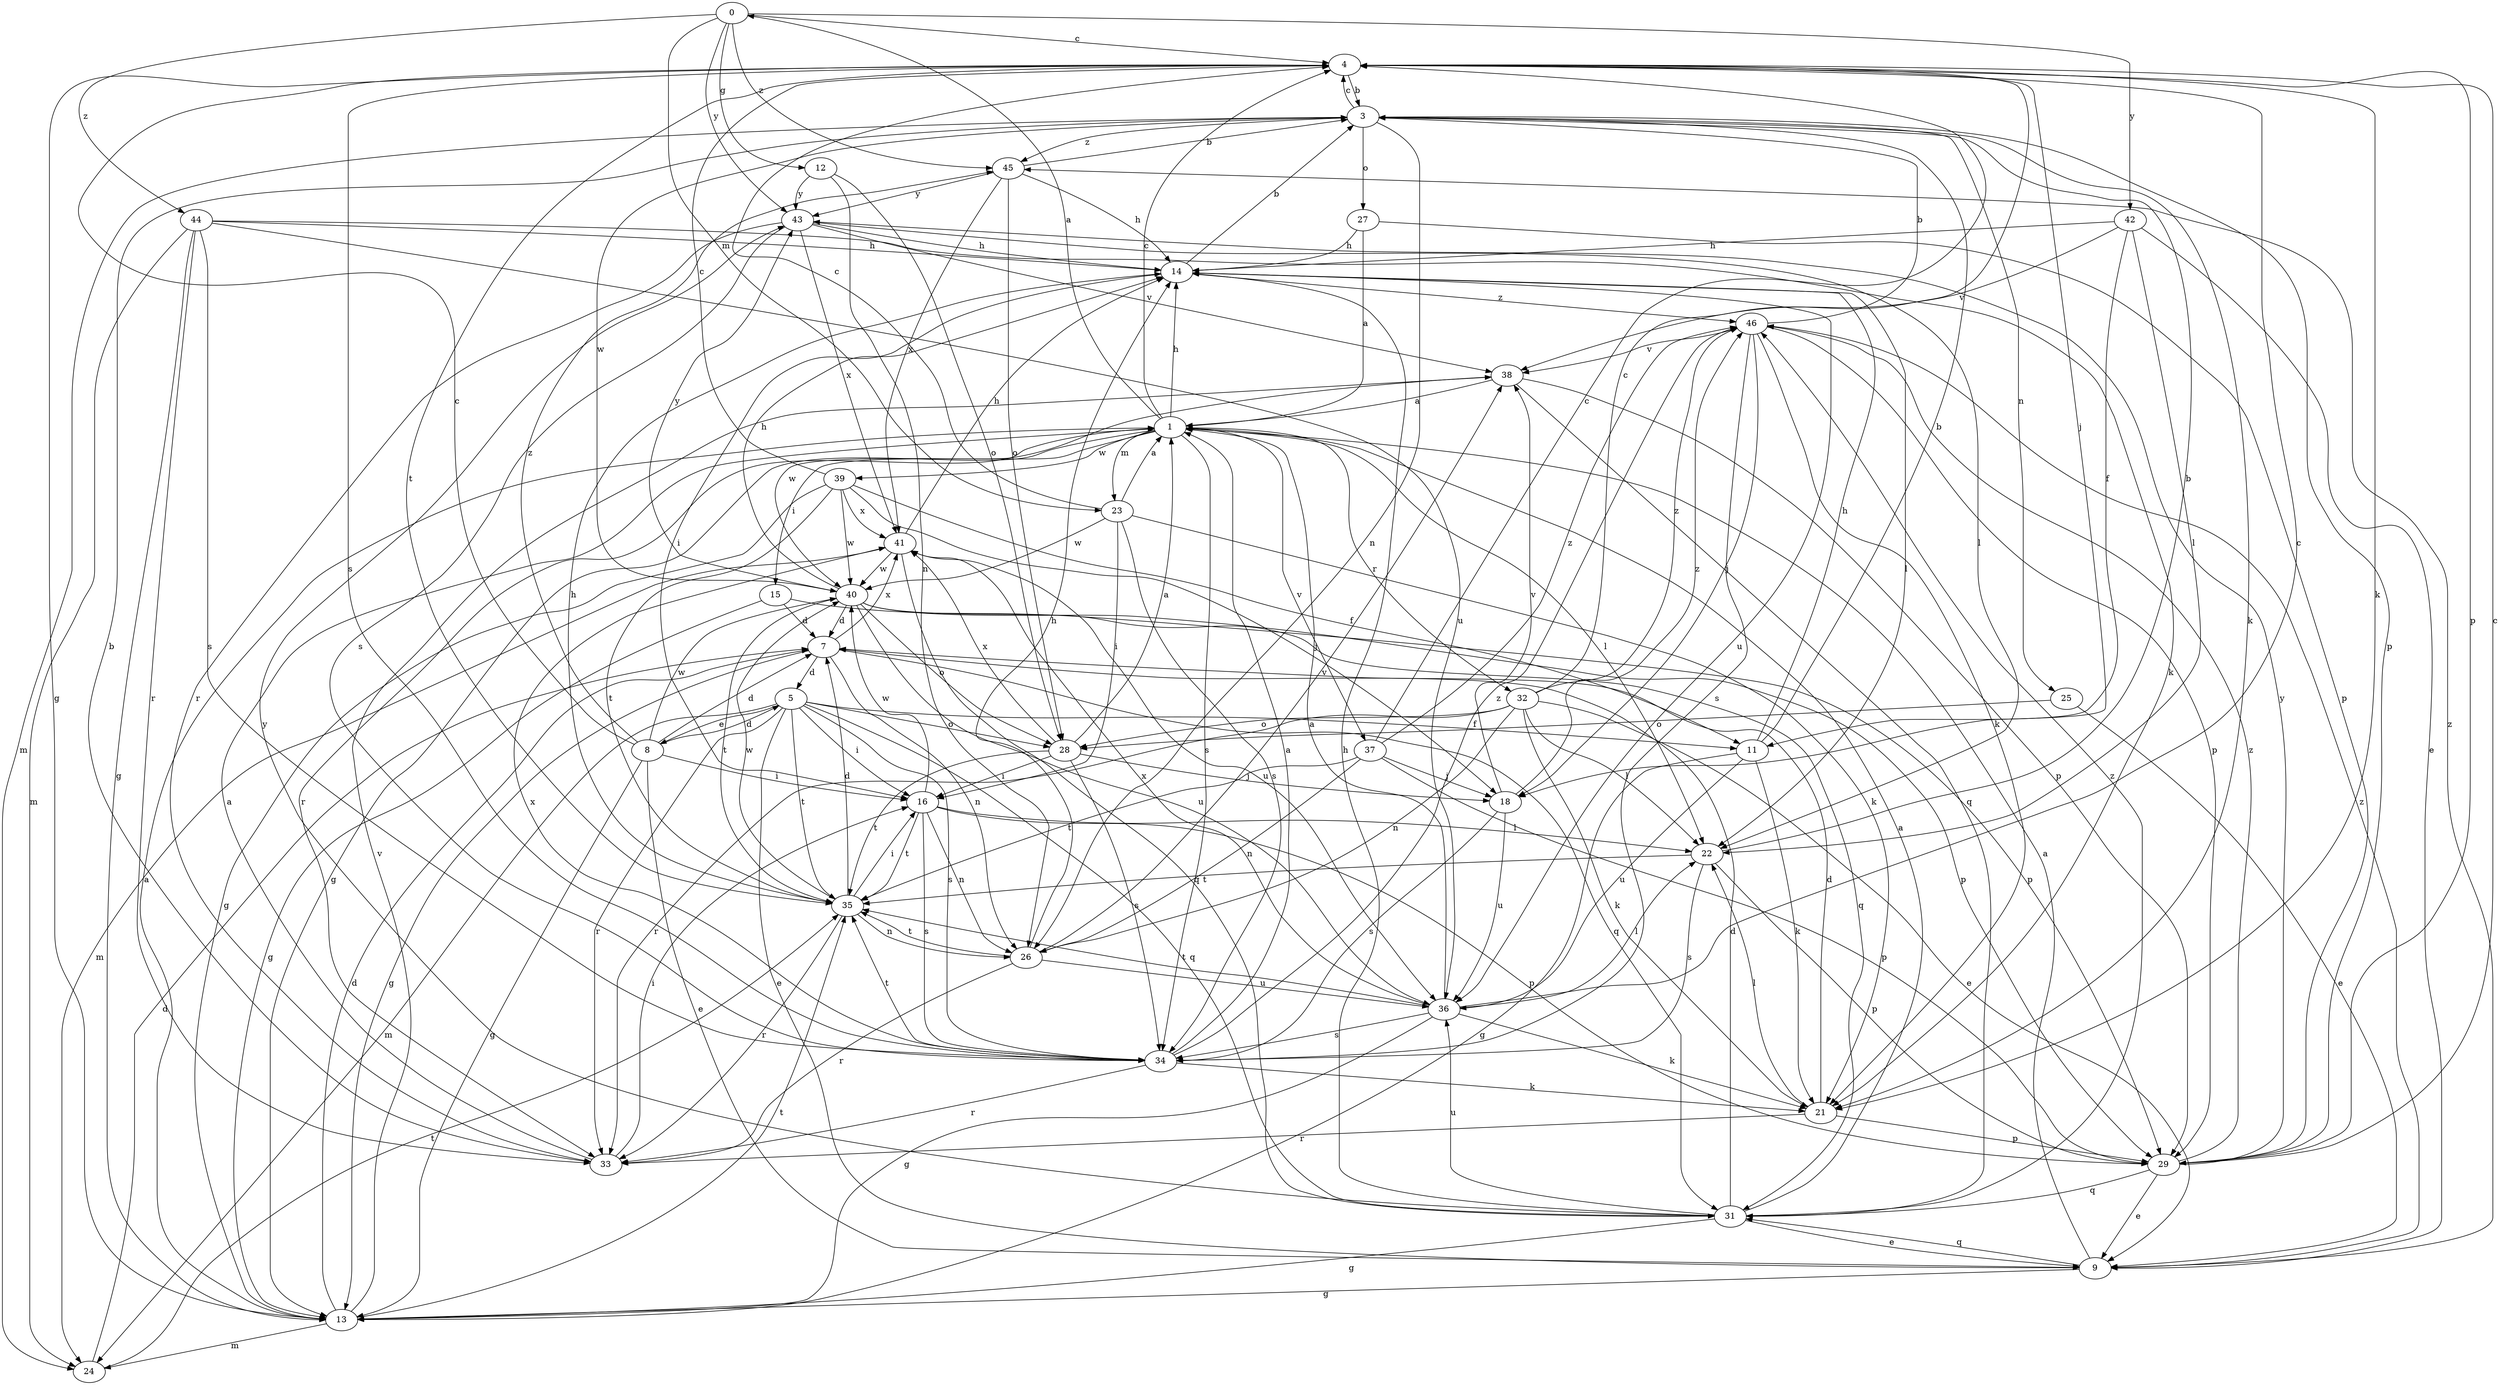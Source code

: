 strict digraph  {
0;
1;
3;
4;
5;
7;
8;
9;
11;
12;
13;
14;
15;
16;
18;
21;
22;
23;
24;
25;
26;
27;
28;
29;
31;
32;
33;
34;
35;
36;
37;
38;
39;
40;
41;
42;
43;
44;
45;
46;
0 -> 4  [label=c];
0 -> 12  [label=g];
0 -> 23  [label=m];
0 -> 42  [label=y];
0 -> 43  [label=y];
0 -> 44  [label=z];
0 -> 45  [label=z];
1 -> 0  [label=a];
1 -> 4  [label=c];
1 -> 13  [label=g];
1 -> 14  [label=h];
1 -> 15  [label=i];
1 -> 22  [label=l];
1 -> 23  [label=m];
1 -> 32  [label=r];
1 -> 33  [label=r];
1 -> 34  [label=s];
1 -> 37  [label=v];
1 -> 39  [label=w];
3 -> 4  [label=c];
3 -> 21  [label=k];
3 -> 24  [label=m];
3 -> 25  [label=n];
3 -> 26  [label=n];
3 -> 27  [label=o];
3 -> 29  [label=p];
3 -> 40  [label=w];
3 -> 45  [label=z];
4 -> 3  [label=b];
4 -> 13  [label=g];
4 -> 18  [label=j];
4 -> 21  [label=k];
4 -> 29  [label=p];
4 -> 34  [label=s];
4 -> 35  [label=t];
5 -> 8  [label=e];
5 -> 9  [label=e];
5 -> 11  [label=f];
5 -> 16  [label=i];
5 -> 24  [label=m];
5 -> 28  [label=o];
5 -> 31  [label=q];
5 -> 33  [label=r];
5 -> 34  [label=s];
5 -> 35  [label=t];
7 -> 5  [label=d];
7 -> 13  [label=g];
7 -> 26  [label=n];
7 -> 31  [label=q];
7 -> 41  [label=x];
8 -> 4  [label=c];
8 -> 5  [label=d];
8 -> 7  [label=d];
8 -> 9  [label=e];
8 -> 13  [label=g];
8 -> 16  [label=i];
8 -> 40  [label=w];
8 -> 45  [label=z];
9 -> 1  [label=a];
9 -> 13  [label=g];
9 -> 31  [label=q];
9 -> 45  [label=z];
9 -> 46  [label=z];
11 -> 3  [label=b];
11 -> 13  [label=g];
11 -> 14  [label=h];
11 -> 21  [label=k];
11 -> 36  [label=u];
12 -> 26  [label=n];
12 -> 28  [label=o];
12 -> 43  [label=y];
13 -> 1  [label=a];
13 -> 7  [label=d];
13 -> 24  [label=m];
13 -> 35  [label=t];
13 -> 38  [label=v];
14 -> 3  [label=b];
14 -> 16  [label=i];
14 -> 22  [label=l];
14 -> 36  [label=u];
14 -> 46  [label=z];
15 -> 7  [label=d];
15 -> 13  [label=g];
15 -> 29  [label=p];
16 -> 22  [label=l];
16 -> 26  [label=n];
16 -> 29  [label=p];
16 -> 34  [label=s];
16 -> 35  [label=t];
16 -> 40  [label=w];
18 -> 34  [label=s];
18 -> 36  [label=u];
18 -> 38  [label=v];
18 -> 46  [label=z];
21 -> 7  [label=d];
21 -> 22  [label=l];
21 -> 29  [label=p];
21 -> 33  [label=r];
22 -> 3  [label=b];
22 -> 29  [label=p];
22 -> 34  [label=s];
22 -> 35  [label=t];
23 -> 1  [label=a];
23 -> 4  [label=c];
23 -> 16  [label=i];
23 -> 21  [label=k];
23 -> 34  [label=s];
23 -> 40  [label=w];
24 -> 7  [label=d];
24 -> 35  [label=t];
25 -> 9  [label=e];
25 -> 28  [label=o];
26 -> 14  [label=h];
26 -> 33  [label=r];
26 -> 35  [label=t];
26 -> 36  [label=u];
26 -> 38  [label=v];
27 -> 1  [label=a];
27 -> 14  [label=h];
27 -> 29  [label=p];
28 -> 1  [label=a];
28 -> 16  [label=i];
28 -> 18  [label=j];
28 -> 34  [label=s];
28 -> 35  [label=t];
28 -> 41  [label=x];
29 -> 4  [label=c];
29 -> 9  [label=e];
29 -> 31  [label=q];
29 -> 43  [label=y];
29 -> 46  [label=z];
31 -> 1  [label=a];
31 -> 7  [label=d];
31 -> 9  [label=e];
31 -> 13  [label=g];
31 -> 14  [label=h];
31 -> 36  [label=u];
31 -> 43  [label=y];
31 -> 46  [label=z];
32 -> 4  [label=c];
32 -> 9  [label=e];
32 -> 21  [label=k];
32 -> 22  [label=l];
32 -> 26  [label=n];
32 -> 28  [label=o];
32 -> 33  [label=r];
32 -> 46  [label=z];
33 -> 1  [label=a];
33 -> 3  [label=b];
33 -> 16  [label=i];
34 -> 1  [label=a];
34 -> 21  [label=k];
34 -> 33  [label=r];
34 -> 35  [label=t];
34 -> 41  [label=x];
34 -> 46  [label=z];
35 -> 7  [label=d];
35 -> 14  [label=h];
35 -> 16  [label=i];
35 -> 26  [label=n];
35 -> 33  [label=r];
35 -> 40  [label=w];
36 -> 1  [label=a];
36 -> 4  [label=c];
36 -> 13  [label=g];
36 -> 21  [label=k];
36 -> 22  [label=l];
36 -> 34  [label=s];
36 -> 35  [label=t];
36 -> 41  [label=x];
37 -> 4  [label=c];
37 -> 18  [label=j];
37 -> 26  [label=n];
37 -> 29  [label=p];
37 -> 35  [label=t];
37 -> 46  [label=z];
38 -> 1  [label=a];
38 -> 29  [label=p];
38 -> 31  [label=q];
38 -> 40  [label=w];
39 -> 4  [label=c];
39 -> 11  [label=f];
39 -> 13  [label=g];
39 -> 18  [label=j];
39 -> 35  [label=t];
39 -> 40  [label=w];
39 -> 41  [label=x];
40 -> 7  [label=d];
40 -> 14  [label=h];
40 -> 28  [label=o];
40 -> 29  [label=p];
40 -> 31  [label=q];
40 -> 35  [label=t];
40 -> 36  [label=u];
40 -> 43  [label=y];
41 -> 14  [label=h];
41 -> 24  [label=m];
41 -> 31  [label=q];
41 -> 36  [label=u];
41 -> 40  [label=w];
42 -> 9  [label=e];
42 -> 11  [label=f];
42 -> 14  [label=h];
42 -> 22  [label=l];
42 -> 38  [label=v];
43 -> 14  [label=h];
43 -> 22  [label=l];
43 -> 33  [label=r];
43 -> 34  [label=s];
43 -> 38  [label=v];
43 -> 41  [label=x];
44 -> 13  [label=g];
44 -> 14  [label=h];
44 -> 21  [label=k];
44 -> 24  [label=m];
44 -> 33  [label=r];
44 -> 34  [label=s];
44 -> 36  [label=u];
45 -> 3  [label=b];
45 -> 14  [label=h];
45 -> 28  [label=o];
45 -> 41  [label=x];
45 -> 43  [label=y];
46 -> 3  [label=b];
46 -> 18  [label=j];
46 -> 21  [label=k];
46 -> 29  [label=p];
46 -> 34  [label=s];
46 -> 38  [label=v];
}
